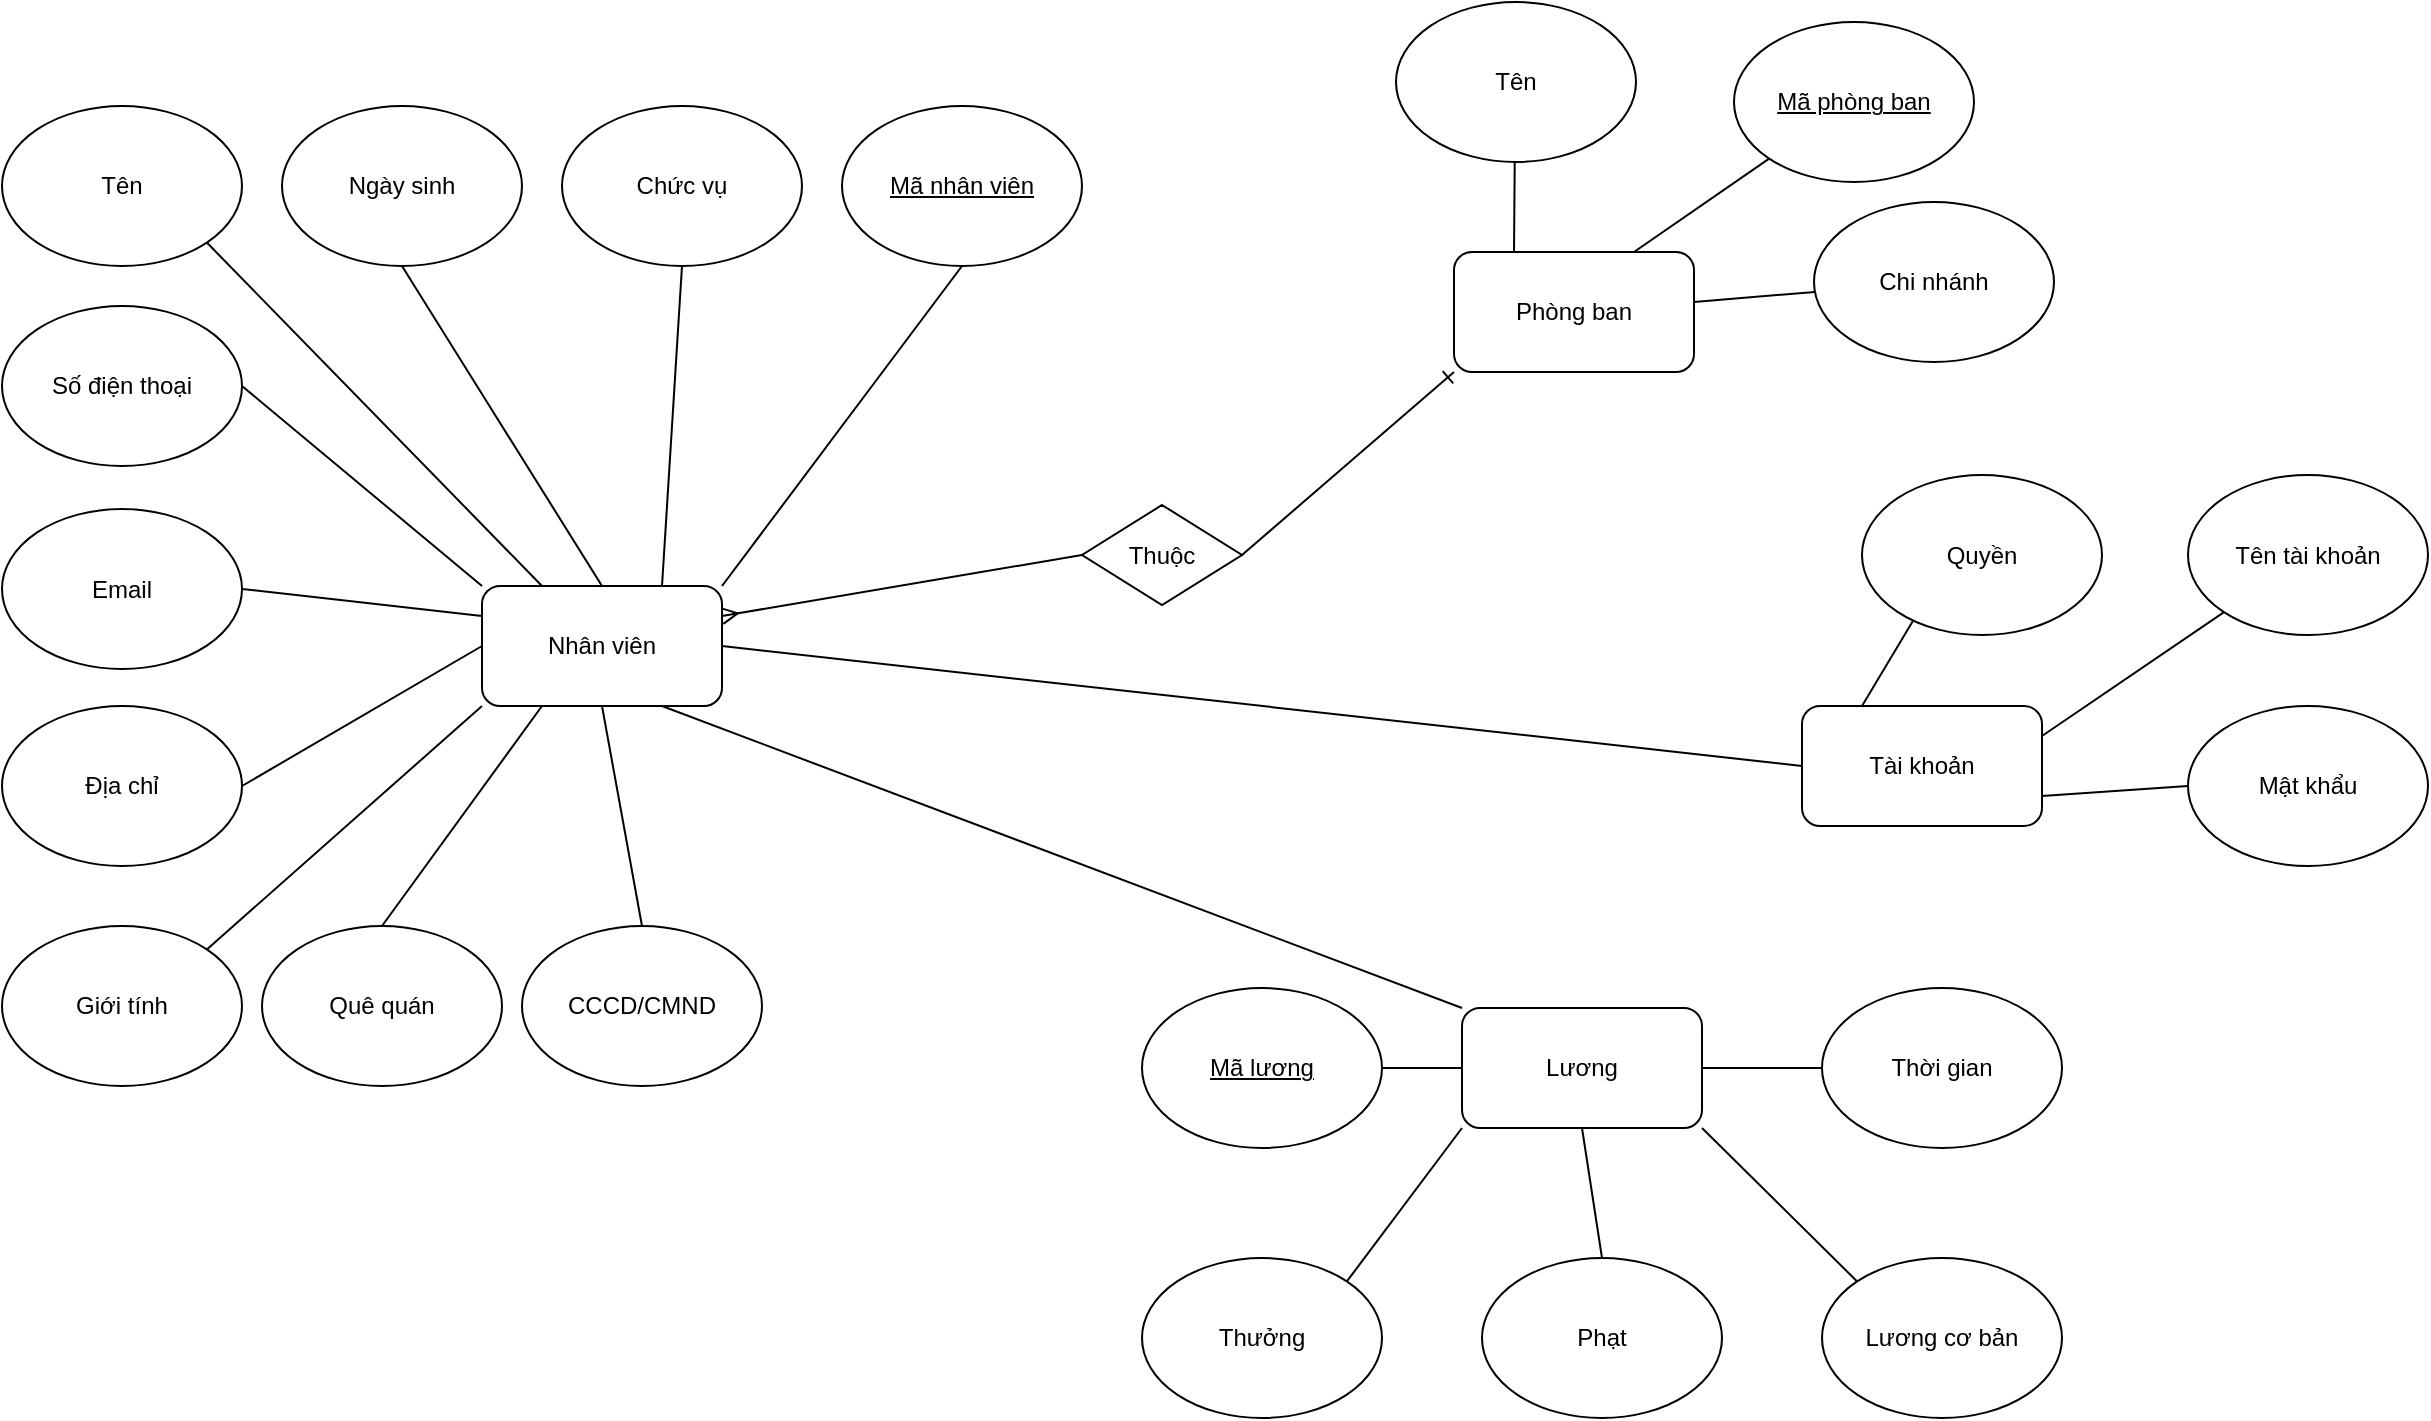 <mxfile version="22.1.15" type="device">
  <diagram name="Trang-1" id="bI-7f7n41HZm7Pz8XbZy">
    <mxGraphModel dx="766" dy="336" grid="1" gridSize="10" guides="1" tooltips="1" connect="1" arrows="1" fold="1" page="1" pageScale="1" pageWidth="827" pageHeight="583" math="0" shadow="0">
      <root>
        <mxCell id="0" />
        <mxCell id="1" parent="0" />
        <mxCell id="8zskojbhSe-D6UPvyP1b-37" style="rounded=0;orthogonalLoop=1;jettySize=auto;html=1;exitX=1;exitY=0.25;exitDx=0;exitDy=0;entryX=0;entryY=0.5;entryDx=0;entryDy=0;endArrow=none;endFill=0;startArrow=ERmany;startFill=0;" parent="1" source="8zskojbhSe-D6UPvyP1b-1" target="8zskojbhSe-D6UPvyP1b-36" edge="1">
          <mxGeometry relative="1" as="geometry">
            <mxPoint x="780" y="498.5" as="targetPoint" />
          </mxGeometry>
        </mxCell>
        <mxCell id="8zskojbhSe-D6UPvyP1b-52" style="rounded=0;orthogonalLoop=1;jettySize=auto;html=1;exitX=0.75;exitY=1;exitDx=0;exitDy=0;entryX=0;entryY=0;entryDx=0;entryDy=0;endArrow=none;endFill=0;" parent="1" source="8zskojbhSe-D6UPvyP1b-1" target="En_QdP-Jk4BKVafIsAyR-9" edge="1">
          <mxGeometry relative="1" as="geometry">
            <mxPoint x="856.667" y="853.333" as="targetPoint" />
          </mxGeometry>
        </mxCell>
        <mxCell id="iyGiSDFssS-rW3oIlz8F-6" style="rounded=0;orthogonalLoop=1;jettySize=auto;html=1;exitX=1;exitY=0.5;exitDx=0;exitDy=0;entryX=0;entryY=0.5;entryDx=0;entryDy=0;endArrow=none;endFill=0;" parent="1" source="8zskojbhSe-D6UPvyP1b-1" target="iyGiSDFssS-rW3oIlz8F-1" edge="1">
          <mxGeometry relative="1" as="geometry" />
        </mxCell>
        <mxCell id="8zskojbhSe-D6UPvyP1b-1" value="Nhân viên" style="rounded=1;whiteSpace=wrap;html=1;" parent="1" vertex="1">
          <mxGeometry x="520" y="562" width="120" height="60" as="geometry" />
        </mxCell>
        <mxCell id="8zskojbhSe-D6UPvyP1b-27" style="rounded=0;orthogonalLoop=1;jettySize=auto;html=1;exitX=1;exitY=1;exitDx=0;exitDy=0;entryX=0.25;entryY=0;entryDx=0;entryDy=0;endArrow=none;endFill=0;" parent="1" source="8zskojbhSe-D6UPvyP1b-3" target="8zskojbhSe-D6UPvyP1b-1" edge="1">
          <mxGeometry relative="1" as="geometry" />
        </mxCell>
        <mxCell id="8zskojbhSe-D6UPvyP1b-3" value="Tên" style="ellipse;whiteSpace=wrap;html=1;" parent="1" vertex="1">
          <mxGeometry x="280" y="322" width="120" height="80" as="geometry" />
        </mxCell>
        <mxCell id="8zskojbhSe-D6UPvyP1b-26" style="rounded=0;orthogonalLoop=1;jettySize=auto;html=1;exitX=0.5;exitY=1;exitDx=0;exitDy=0;entryX=0.5;entryY=0;entryDx=0;entryDy=0;endArrow=none;endFill=0;" parent="1" source="8zskojbhSe-D6UPvyP1b-4" target="8zskojbhSe-D6UPvyP1b-1" edge="1">
          <mxGeometry relative="1" as="geometry" />
        </mxCell>
        <mxCell id="8zskojbhSe-D6UPvyP1b-4" value="Ngày sinh" style="ellipse;whiteSpace=wrap;html=1;" parent="1" vertex="1">
          <mxGeometry x="420" y="322" width="120" height="80" as="geometry" />
        </mxCell>
        <mxCell id="8zskojbhSe-D6UPvyP1b-28" style="rounded=0;orthogonalLoop=1;jettySize=auto;html=1;exitX=1;exitY=0.5;exitDx=0;exitDy=0;entryX=0;entryY=0;entryDx=0;entryDy=0;endArrow=none;endFill=0;" parent="1" source="8zskojbhSe-D6UPvyP1b-5" target="8zskojbhSe-D6UPvyP1b-1" edge="1">
          <mxGeometry relative="1" as="geometry" />
        </mxCell>
        <mxCell id="8zskojbhSe-D6UPvyP1b-5" value="Số điện thoại" style="ellipse;whiteSpace=wrap;html=1;" parent="1" vertex="1">
          <mxGeometry x="280" y="422" width="120" height="80" as="geometry" />
        </mxCell>
        <mxCell id="8zskojbhSe-D6UPvyP1b-29" style="rounded=0;orthogonalLoop=1;jettySize=auto;html=1;exitX=1;exitY=0.5;exitDx=0;exitDy=0;entryX=0;entryY=0.25;entryDx=0;entryDy=0;endArrow=none;endFill=0;" parent="1" source="8zskojbhSe-D6UPvyP1b-6" target="8zskojbhSe-D6UPvyP1b-1" edge="1">
          <mxGeometry relative="1" as="geometry" />
        </mxCell>
        <mxCell id="8zskojbhSe-D6UPvyP1b-6" value="Email" style="ellipse;whiteSpace=wrap;html=1;" parent="1" vertex="1">
          <mxGeometry x="280" y="523.5" width="120" height="80" as="geometry" />
        </mxCell>
        <mxCell id="8zskojbhSe-D6UPvyP1b-30" style="rounded=0;orthogonalLoop=1;jettySize=auto;html=1;exitX=1;exitY=0.5;exitDx=0;exitDy=0;entryX=0;entryY=0.5;entryDx=0;entryDy=0;endArrow=none;endFill=0;" parent="1" source="8zskojbhSe-D6UPvyP1b-8" target="8zskojbhSe-D6UPvyP1b-1" edge="1">
          <mxGeometry relative="1" as="geometry" />
        </mxCell>
        <mxCell id="8zskojbhSe-D6UPvyP1b-8" value="Địa chỉ" style="ellipse;whiteSpace=wrap;html=1;" parent="1" vertex="1">
          <mxGeometry x="280" y="622" width="120" height="80" as="geometry" />
        </mxCell>
        <mxCell id="8zskojbhSe-D6UPvyP1b-24" style="rounded=0;orthogonalLoop=1;jettySize=auto;html=1;exitX=0.5;exitY=1;exitDx=0;exitDy=0;entryX=0.75;entryY=0;entryDx=0;entryDy=0;endArrow=none;endFill=0;" parent="1" source="8zskojbhSe-D6UPvyP1b-9" target="8zskojbhSe-D6UPvyP1b-1" edge="1">
          <mxGeometry relative="1" as="geometry" />
        </mxCell>
        <mxCell id="8zskojbhSe-D6UPvyP1b-9" value="Chức vụ" style="ellipse;whiteSpace=wrap;html=1;" parent="1" vertex="1">
          <mxGeometry x="560" y="322" width="120" height="80" as="geometry" />
        </mxCell>
        <mxCell id="8zskojbhSe-D6UPvyP1b-25" style="rounded=0;orthogonalLoop=1;jettySize=auto;html=1;exitX=0.5;exitY=1;exitDx=0;exitDy=0;entryX=1;entryY=0;entryDx=0;entryDy=0;endArrow=none;endFill=0;" parent="1" source="8zskojbhSe-D6UPvyP1b-10" target="8zskojbhSe-D6UPvyP1b-1" edge="1">
          <mxGeometry relative="1" as="geometry" />
        </mxCell>
        <mxCell id="8zskojbhSe-D6UPvyP1b-10" value="&lt;u&gt;Mã nhân viên&lt;/u&gt;" style="ellipse;whiteSpace=wrap;html=1;" parent="1" vertex="1">
          <mxGeometry x="700" y="322" width="120" height="80" as="geometry" />
        </mxCell>
        <mxCell id="8zskojbhSe-D6UPvyP1b-32" style="rounded=0;orthogonalLoop=1;jettySize=auto;html=1;exitX=0.5;exitY=0;exitDx=0;exitDy=0;entryX=0.25;entryY=1;entryDx=0;entryDy=0;endArrow=none;endFill=0;" parent="1" source="8zskojbhSe-D6UPvyP1b-11" target="8zskojbhSe-D6UPvyP1b-1" edge="1">
          <mxGeometry relative="1" as="geometry" />
        </mxCell>
        <mxCell id="8zskojbhSe-D6UPvyP1b-11" value="Quê quán" style="ellipse;whiteSpace=wrap;html=1;" parent="1" vertex="1">
          <mxGeometry x="410" y="732" width="120" height="80" as="geometry" />
        </mxCell>
        <mxCell id="8zskojbhSe-D6UPvyP1b-31" style="rounded=0;orthogonalLoop=1;jettySize=auto;html=1;exitX=1;exitY=0;exitDx=0;exitDy=0;entryX=0;entryY=1;entryDx=0;entryDy=0;endArrow=none;endFill=0;" parent="1" source="8zskojbhSe-D6UPvyP1b-12" target="8zskojbhSe-D6UPvyP1b-1" edge="1">
          <mxGeometry relative="1" as="geometry" />
        </mxCell>
        <mxCell id="8zskojbhSe-D6UPvyP1b-12" value="Giới tính" style="ellipse;whiteSpace=wrap;html=1;" parent="1" vertex="1">
          <mxGeometry x="280" y="732" width="120" height="80" as="geometry" />
        </mxCell>
        <mxCell id="8zskojbhSe-D6UPvyP1b-33" style="rounded=0;orthogonalLoop=1;jettySize=auto;html=1;exitX=0.5;exitY=0;exitDx=0;exitDy=0;entryX=0.5;entryY=1;entryDx=0;entryDy=0;endArrow=none;endFill=0;" parent="1" source="8zskojbhSe-D6UPvyP1b-13" target="8zskojbhSe-D6UPvyP1b-1" edge="1">
          <mxGeometry relative="1" as="geometry" />
        </mxCell>
        <mxCell id="8zskojbhSe-D6UPvyP1b-13" value="CCCD/CMND" style="ellipse;whiteSpace=wrap;html=1;" parent="1" vertex="1">
          <mxGeometry x="540" y="732" width="120" height="80" as="geometry" />
        </mxCell>
        <mxCell id="8zskojbhSe-D6UPvyP1b-40" style="rounded=0;orthogonalLoop=1;jettySize=auto;html=1;exitX=0.25;exitY=0;exitDx=0;exitDy=0;entryX=0.5;entryY=0;entryDx=0;entryDy=0;endArrow=none;endFill=0;" parent="1" source="8zskojbhSe-D6UPvyP1b-34" target="8zskojbhSe-D6UPvyP1b-39" edge="1">
          <mxGeometry relative="1" as="geometry" />
        </mxCell>
        <mxCell id="8zskojbhSe-D6UPvyP1b-60" style="rounded=0;orthogonalLoop=1;jettySize=auto;html=1;exitX=0.75;exitY=0;exitDx=0;exitDy=0;entryX=0;entryY=1;entryDx=0;entryDy=0;endArrow=none;endFill=0;" parent="1" source="8zskojbhSe-D6UPvyP1b-34" target="8zskojbhSe-D6UPvyP1b-59" edge="1">
          <mxGeometry relative="1" as="geometry" />
        </mxCell>
        <mxCell id="e5XLD0GjuNZy9hVwTVHU-3" value="" style="rounded=0;orthogonalLoop=1;jettySize=auto;html=1;endArrow=none;endFill=0;" parent="1" source="8zskojbhSe-D6UPvyP1b-34" target="e5XLD0GjuNZy9hVwTVHU-2" edge="1">
          <mxGeometry relative="1" as="geometry" />
        </mxCell>
        <mxCell id="8zskojbhSe-D6UPvyP1b-34" value="Phòng ban" style="rounded=1;whiteSpace=wrap;html=1;" parent="1" vertex="1">
          <mxGeometry x="1006" y="395" width="120" height="60" as="geometry" />
        </mxCell>
        <mxCell id="8zskojbhSe-D6UPvyP1b-38" style="rounded=0;orthogonalLoop=1;jettySize=auto;html=1;exitX=1;exitY=0.5;exitDx=0;exitDy=0;entryX=0;entryY=1;entryDx=0;entryDy=0;endArrow=ERone;endFill=0;" parent="1" source="8zskojbhSe-D6UPvyP1b-36" target="8zskojbhSe-D6UPvyP1b-34" edge="1">
          <mxGeometry relative="1" as="geometry" />
        </mxCell>
        <mxCell id="8zskojbhSe-D6UPvyP1b-36" value="Thuộc" style="rhombus;whiteSpace=wrap;html=1;" parent="1" vertex="1">
          <mxGeometry x="820" y="521.5" width="80" height="50" as="geometry" />
        </mxCell>
        <mxCell id="8zskojbhSe-D6UPvyP1b-39" value="Tên" style="ellipse;whiteSpace=wrap;html=1;" parent="1" vertex="1">
          <mxGeometry x="977" y="270" width="120" height="80" as="geometry" />
        </mxCell>
        <mxCell id="8zskojbhSe-D6UPvyP1b-59" value="&lt;u&gt;Mã phòng ban&lt;/u&gt;" style="ellipse;whiteSpace=wrap;html=1;" parent="1" vertex="1">
          <mxGeometry x="1146" y="280" width="120" height="80" as="geometry" />
        </mxCell>
        <mxCell id="En_QdP-Jk4BKVafIsAyR-14" style="rounded=0;orthogonalLoop=1;jettySize=auto;html=1;exitX=1;exitY=0.5;exitDx=0;exitDy=0;entryX=0;entryY=0.5;entryDx=0;entryDy=0;endArrow=none;endFill=0;" parent="1" source="En_QdP-Jk4BKVafIsAyR-9" target="En_QdP-Jk4BKVafIsAyR-13" edge="1">
          <mxGeometry relative="1" as="geometry" />
        </mxCell>
        <mxCell id="En_QdP-Jk4BKVafIsAyR-17" style="rounded=0;orthogonalLoop=1;jettySize=auto;html=1;exitX=1;exitY=1;exitDx=0;exitDy=0;entryX=0;entryY=0;entryDx=0;entryDy=0;endArrow=none;endFill=0;" parent="1" source="En_QdP-Jk4BKVafIsAyR-9" target="En_QdP-Jk4BKVafIsAyR-15" edge="1">
          <mxGeometry relative="1" as="geometry" />
        </mxCell>
        <mxCell id="En_QdP-Jk4BKVafIsAyR-18" style="rounded=0;orthogonalLoop=1;jettySize=auto;html=1;exitX=0;exitY=1;exitDx=0;exitDy=0;entryX=1;entryY=0;entryDx=0;entryDy=0;endArrow=none;endFill=0;" parent="1" source="En_QdP-Jk4BKVafIsAyR-9" target="En_QdP-Jk4BKVafIsAyR-16" edge="1">
          <mxGeometry relative="1" as="geometry" />
        </mxCell>
        <mxCell id="En_QdP-Jk4BKVafIsAyR-9" value="Lương" style="rounded=1;whiteSpace=wrap;html=1;" parent="1" vertex="1">
          <mxGeometry x="1010" y="773" width="120" height="60" as="geometry" />
        </mxCell>
        <mxCell id="En_QdP-Jk4BKVafIsAyR-13" value="Thời gian" style="ellipse;whiteSpace=wrap;html=1;" parent="1" vertex="1">
          <mxGeometry x="1190" y="763" width="120" height="80" as="geometry" />
        </mxCell>
        <mxCell id="En_QdP-Jk4BKVafIsAyR-15" value="Lương cơ bản" style="ellipse;whiteSpace=wrap;html=1;" parent="1" vertex="1">
          <mxGeometry x="1190" y="898" width="120" height="80" as="geometry" />
        </mxCell>
        <mxCell id="En_QdP-Jk4BKVafIsAyR-16" value="Thưởng" style="ellipse;whiteSpace=wrap;html=1;" parent="1" vertex="1">
          <mxGeometry x="850" y="898" width="120" height="80" as="geometry" />
        </mxCell>
        <mxCell id="En_QdP-Jk4BKVafIsAyR-20" style="rounded=0;orthogonalLoop=1;jettySize=auto;html=1;exitX=0.5;exitY=0;exitDx=0;exitDy=0;entryX=0.5;entryY=1;entryDx=0;entryDy=0;endArrow=none;endFill=0;" parent="1" source="En_QdP-Jk4BKVafIsAyR-19" target="En_QdP-Jk4BKVafIsAyR-9" edge="1">
          <mxGeometry relative="1" as="geometry" />
        </mxCell>
        <mxCell id="En_QdP-Jk4BKVafIsAyR-19" value="Phạt" style="ellipse;whiteSpace=wrap;html=1;" parent="1" vertex="1">
          <mxGeometry x="1020" y="898" width="120" height="80" as="geometry" />
        </mxCell>
        <mxCell id="En_QdP-Jk4BKVafIsAyR-32" style="rounded=0;orthogonalLoop=1;jettySize=auto;html=1;exitX=1;exitY=0.5;exitDx=0;exitDy=0;entryX=0;entryY=0.5;entryDx=0;entryDy=0;endArrow=none;endFill=0;" parent="1" source="En_QdP-Jk4BKVafIsAyR-31" target="En_QdP-Jk4BKVafIsAyR-9" edge="1">
          <mxGeometry relative="1" as="geometry" />
        </mxCell>
        <mxCell id="En_QdP-Jk4BKVafIsAyR-31" value="&lt;u&gt;Mã lương&lt;/u&gt;" style="ellipse;whiteSpace=wrap;html=1;" parent="1" vertex="1">
          <mxGeometry x="850" y="763" width="120" height="80" as="geometry" />
        </mxCell>
        <mxCell id="e5XLD0GjuNZy9hVwTVHU-2" value="Chi nhánh" style="ellipse;whiteSpace=wrap;html=1;" parent="1" vertex="1">
          <mxGeometry x="1186" y="370" width="120" height="80" as="geometry" />
        </mxCell>
        <mxCell id="iyGiSDFssS-rW3oIlz8F-4" style="rounded=0;orthogonalLoop=1;jettySize=auto;html=1;exitX=1;exitY=0.25;exitDx=0;exitDy=0;endArrow=none;endFill=0;" parent="1" source="iyGiSDFssS-rW3oIlz8F-1" target="iyGiSDFssS-rW3oIlz8F-2" edge="1">
          <mxGeometry relative="1" as="geometry" />
        </mxCell>
        <mxCell id="iyGiSDFssS-rW3oIlz8F-5" style="rounded=0;orthogonalLoop=1;jettySize=auto;html=1;exitX=1;exitY=0.75;exitDx=0;exitDy=0;entryX=0;entryY=0.5;entryDx=0;entryDy=0;endArrow=none;endFill=0;" parent="1" source="iyGiSDFssS-rW3oIlz8F-1" target="iyGiSDFssS-rW3oIlz8F-3" edge="1">
          <mxGeometry relative="1" as="geometry" />
        </mxCell>
        <mxCell id="iyGiSDFssS-rW3oIlz8F-1" value="Tài khoản" style="rounded=1;whiteSpace=wrap;html=1;" parent="1" vertex="1">
          <mxGeometry x="1180" y="622" width="120" height="60" as="geometry" />
        </mxCell>
        <mxCell id="iyGiSDFssS-rW3oIlz8F-2" value="Tên tài khoản" style="ellipse;whiteSpace=wrap;html=1;" parent="1" vertex="1">
          <mxGeometry x="1373" y="506.5" width="120" height="80" as="geometry" />
        </mxCell>
        <mxCell id="iyGiSDFssS-rW3oIlz8F-3" value="Mật khẩu" style="ellipse;whiteSpace=wrap;html=1;" parent="1" vertex="1">
          <mxGeometry x="1373" y="622" width="120" height="80" as="geometry" />
        </mxCell>
        <mxCell id="iyGiSDFssS-rW3oIlz8F-11" style="rounded=0;orthogonalLoop=1;jettySize=auto;html=1;exitX=0.212;exitY=0.913;exitDx=0;exitDy=0;entryX=0.25;entryY=0;entryDx=0;entryDy=0;endArrow=none;endFill=0;exitPerimeter=0;" parent="1" source="iyGiSDFssS-rW3oIlz8F-9" target="iyGiSDFssS-rW3oIlz8F-1" edge="1">
          <mxGeometry relative="1" as="geometry">
            <mxPoint x="1186.357" y="581.192" as="sourcePoint" />
          </mxGeometry>
        </mxCell>
        <mxCell id="iyGiSDFssS-rW3oIlz8F-9" value="Quyền" style="ellipse;whiteSpace=wrap;html=1;" parent="1" vertex="1">
          <mxGeometry x="1210" y="506.5" width="120" height="80" as="geometry" />
        </mxCell>
      </root>
    </mxGraphModel>
  </diagram>
</mxfile>
